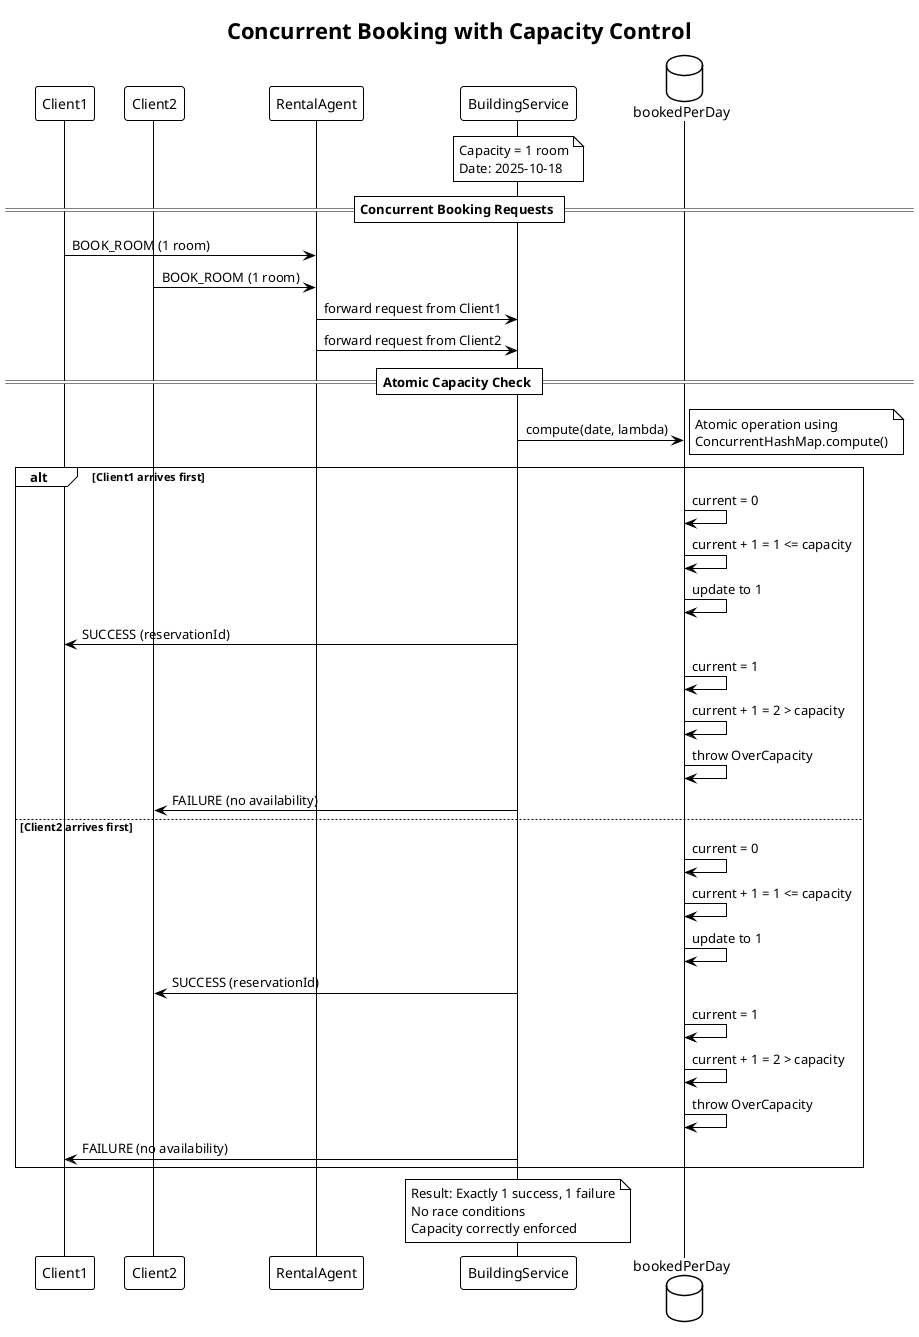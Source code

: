 @startuml
!theme plain
title Concurrent Booking with Capacity Control

participant "Client1" as C1
participant "Client2" as C2
participant "RentalAgent" as RA
participant "BuildingService" as BS
database "bookedPerDay" as DB

note over BS
  Capacity = 1 room
  Date: 2025-10-18
end note

== Concurrent Booking Requests ==
C1 -> RA: BOOK_ROOM (1 room)
C2 -> RA: BOOK_ROOM (1 room)

RA -> BS: forward request from Client1
RA -> BS: forward request from Client2

== Atomic Capacity Check ==
BS -> DB: compute(date, lambda)
note right
  Atomic operation using
  ConcurrentHashMap.compute()
end note

alt Client1 arrives first
    DB -> DB: current = 0
    DB -> DB: current + 1 = 1 <= capacity
    DB -> DB: update to 1
    BS -> C1: SUCCESS (reservationId)
    
    DB -> DB: current = 1
    DB -> DB: current + 1 = 2 > capacity
    DB -> DB: throw OverCapacity
    BS -> C2: FAILURE (no availability)
else Client2 arrives first
    DB -> DB: current = 0
    DB -> DB: current + 1 = 1 <= capacity
    DB -> DB: update to 1
    BS -> C2: SUCCESS (reservationId)
    
    DB -> DB: current = 1
    DB -> DB: current + 1 = 2 > capacity
    DB -> DB: throw OverCapacity
    BS -> C1: FAILURE (no availability)
end

note over BS
  Result: Exactly 1 success, 1 failure
  No race conditions
  Capacity correctly enforced
end note

@enduml
